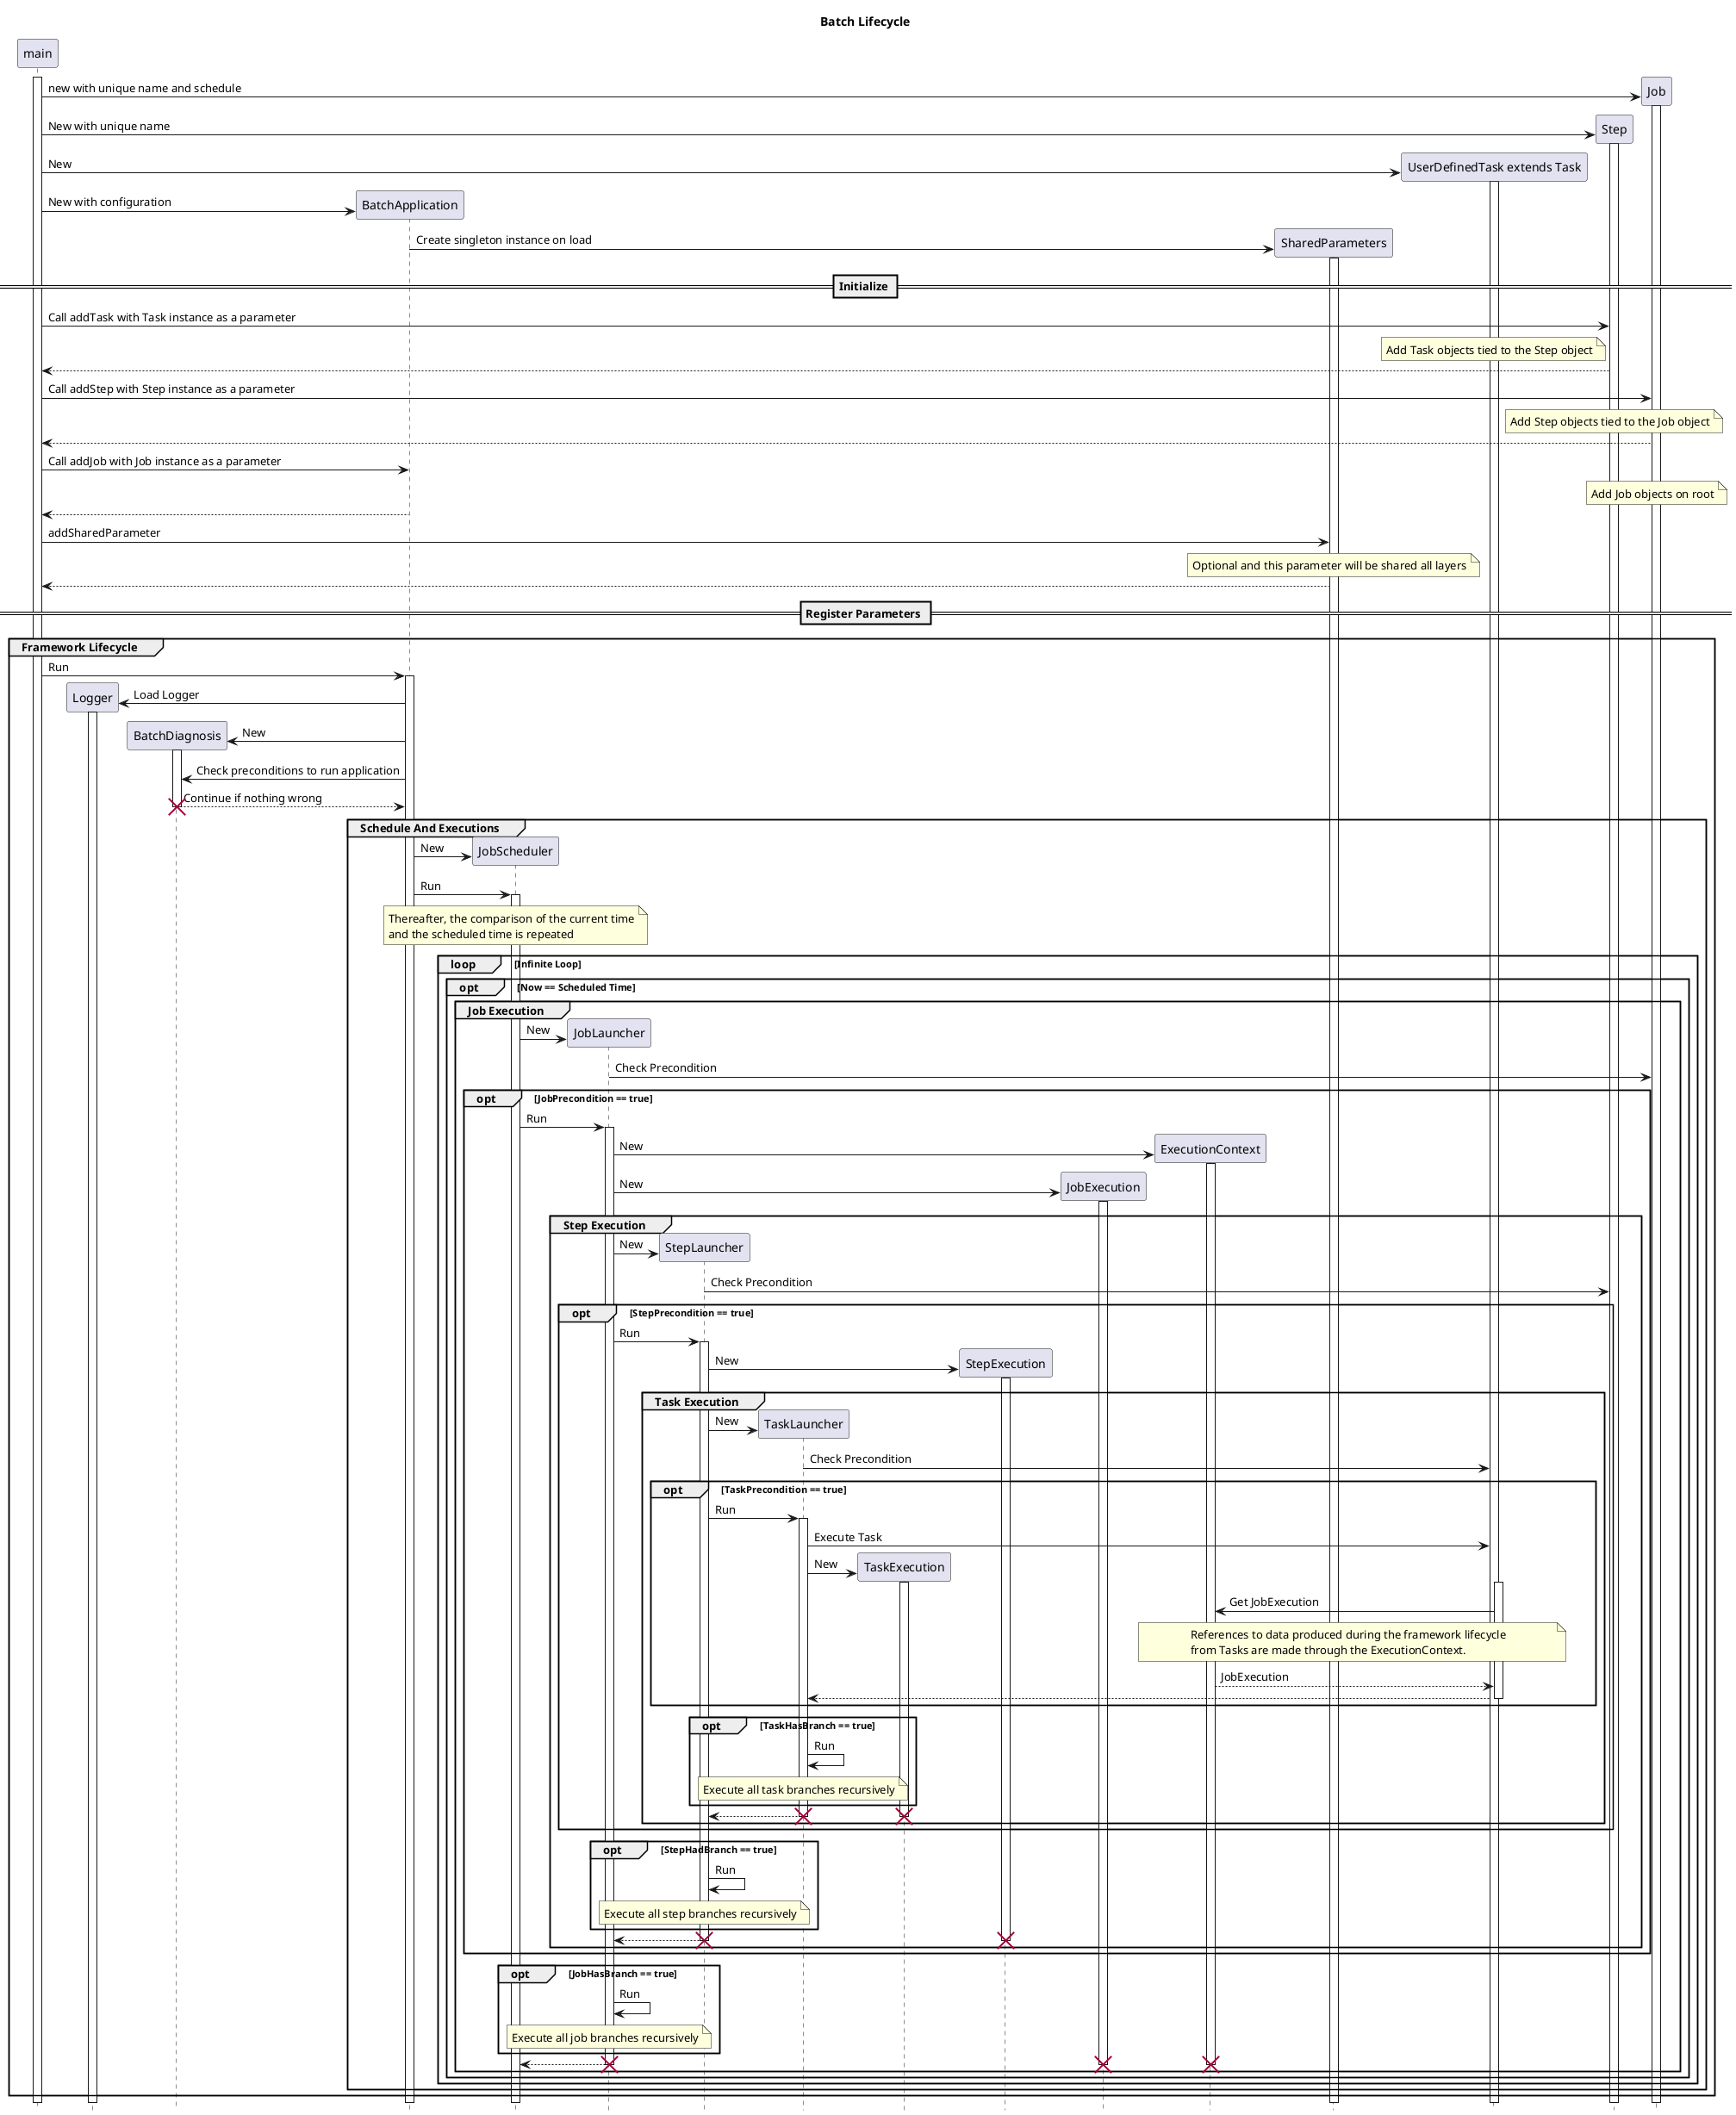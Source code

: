 @startuml Batch Lifecycle
title Batch Lifecycle
hide footbox

participant main
participant Logger
participant BatchDiagnosis
participant BatchApplication
participant JobScheduler
participant JobLauncher
participant StepLauncher
participant TaskLauncher
participant TaskExecution
participant StepExecution
participant JobExecution
participant ExecutionContext
participant SharedParameters
participant "UserDefinedTask extends Task" as Task
participant Step
participant Job

activate main

create Job
main -> Job: new with unique name and schedule
activate Job
create Step
main -> Step: New with unique name
activate Step

create Task
main -> Task: New
activate Task

create BatchApplication
main -> BatchApplication: New with configuration

create SharedParameters
BatchApplication -> SharedParameters: Create singleton instance on load
activate SharedParameters

== Initialize ==

main -> Step: Call addTask with Task instance as a parameter
note over Task: Add Task objects tied to the Step object
main <-- Step

main -> Job: Call addStep with Step instance as a parameter
note over Step: Add Step objects tied to the Job object
main <-- Job

main -> BatchApplication: Call addJob with Job instance as a parameter
note over Job: Add Job objects on root
main <-- BatchApplication

main -> SharedParameters: addSharedParameter
note over SharedParameters: Optional and this parameter will be shared all layers
main <-- SharedParameters

== Register Parameters ==

group Framework Lifecycle
    main -> BatchApplication: Run
    activate BatchApplication

    create Logger
    BatchApplication -> Logger: Load Logger
    activate Logger

    create BatchDiagnosis
    BatchApplication -> BatchDiagnosis: New
    activate BatchDiagnosis

    BatchApplication -> BatchDiagnosis: Check preconditions to run application
    BatchApplication <-- BatchDiagnosis: Continue if nothing wrong
    deactivate BatchDiagnosis
    destroy BatchDiagnosis

    group Schedule And Executions
        create JobScheduler
        BatchApplication -> JobScheduler: New
        BatchApplication -> JobScheduler: Run
        activate JobScheduler

        note over JobScheduler
            Thereafter, the comparison of the current time
            and the scheduled time is repeated
        end note

        loop Infinite Loop
            opt Now == Scheduled Time
                group Job Execution
                    create JobLauncher
                    JobScheduler -> JobLauncher: New
                    JobLauncher -> Job: Check Precondition

                    opt JobPrecondition == true
                        JobScheduler -> JobLauncher: Run
                        activate JobLauncher

                        create ExecutionContext
                        JobLauncher -> ExecutionContext: New
                        activate ExecutionContext

                        create JobExecution
                        JobLauncher -> JobExecution: New
                        activate JobExecution

                        group Step Execution
                            create StepLauncher
                            JobLauncher -> StepLauncher: New
                            StepLauncher -> Step: Check Precondition

                            opt StepPrecondition == true
                                JobLauncher -> StepLauncher: Run
                                activate StepLauncher

                                create StepExecution
                                StepLauncher -> StepExecution: New
                                activate StepExecution

                                group Task Execution
                                    create TaskLauncher
                                    StepLauncher -> TaskLauncher: New
                                    TaskLauncher -> Task: Check Precondition

                                    opt TaskPrecondition == true
                                        StepLauncher -> TaskLauncher: Run
                                        activate TaskLauncher
                                        TaskLauncher -> Task: Execute Task

                                        create TaskExecution
                                        TaskLauncher -> TaskExecution: New
                                        activate TaskExecution

                                        activate Task
                                        Task -> ExecutionContext: Get JobExecution
                                        note over Task, ExecutionContext
                                            References to data produced during the framework lifecycle
                                            from Tasks are made through the ExecutionContext.
                                        end note
                                        Task <-- ExecutionContext: JobExecution

                                        TaskLauncher <-- Task
                                        deactivate Task
                                    end

                                    opt TaskHasBranch == true
                                        TaskLauncher -> TaskLauncher: Run
                                        note over TaskLauncher: Execute all task branches recursively
                                    end

                                    StepLauncher <-- TaskLauncher
                                    deactivate TaskExecution
                                    destroy TaskExecution
                                    deactivate TaskLauncher
                                    destroy TaskLauncher
                                end
                            end

                            opt StepHadBranch == true
                                StepLauncher -> StepLauncher: Run
                                note over StepLauncher: Execute all step branches recursively
                            end

                            JobLauncher <-- StepLauncher
                            deactivate StepExecution
                            destroy StepExecution
                            deactivate StepLauncher
                            destroy StepLauncher
                        end
                    end

                    opt JobHasBranch == true
                        JobLauncher -> JobLauncher: Run
                        note over JobLauncher: Execute all job branches recursively
                    end

                    JobScheduler <-- JobLauncher
                    deactivate JobExecution
                    destroy JobExecution
                    deactivate ExecutionContext
                    destroy ExecutionContext
                    deactivate JobLauncher
                    destroy JobLauncher
                end
            end
        end
    end
end
@enduml
